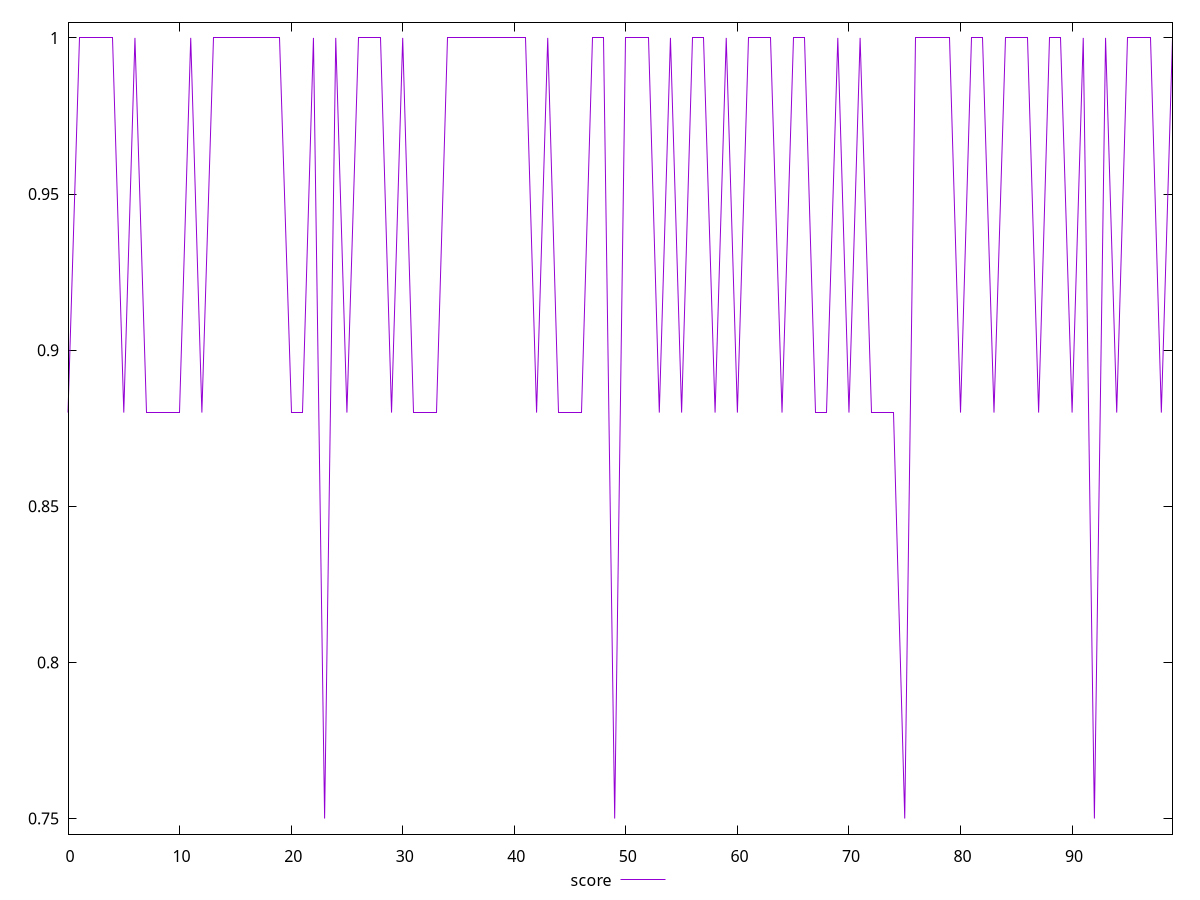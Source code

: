 reset

$score <<EOF
0 0.88
1 1
2 1
3 1
4 1
5 0.88
6 1
7 0.88
8 0.88
9 0.88
10 0.88
11 1
12 0.88
13 1
14 1
15 1
16 1
17 1
18 1
19 1
20 0.88
21 0.88
22 1
23 0.75
24 1
25 0.88
26 1
27 1
28 1
29 0.88
30 1
31 0.88
32 0.88
33 0.88
34 1
35 1
36 1
37 1
38 1
39 1
40 1
41 1
42 0.88
43 1
44 0.88
45 0.88
46 0.88
47 1
48 1
49 0.75
50 1
51 1
52 1
53 0.88
54 1
55 0.88
56 1
57 1
58 0.88
59 1
60 0.88
61 1
62 1
63 1
64 0.88
65 1
66 1
67 0.88
68 0.88
69 1
70 0.88
71 1
72 0.88
73 0.88
74 0.88
75 0.75
76 1
77 1
78 1
79 1
80 0.88
81 1
82 1
83 0.88
84 1
85 1
86 1
87 0.88
88 1
89 1
90 0.88
91 1
92 0.75
93 1
94 0.88
95 1
96 1
97 1
98 0.88
99 1
EOF

set key outside below
set xrange [0:99]
set yrange [0.745:1.005]
set trange [0.745:1.005]
set terminal svg size 640, 500 enhanced background rgb 'white'
set output "report_00009_2021-02-08T22-37-41.559Z/unminified-javascript/samples/pages+cached+noadtech+nomedia+nocss/score/values.svg"

plot $score title "score" with line

reset
